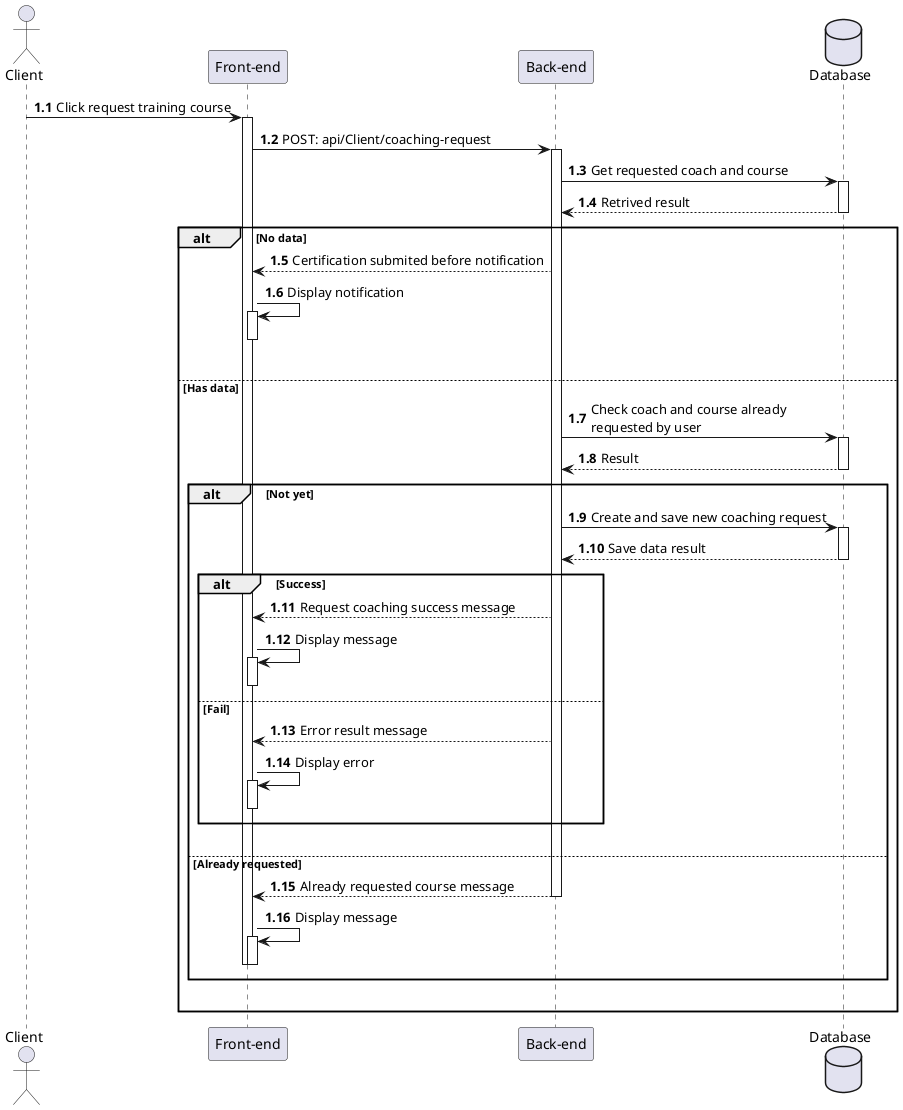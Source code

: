 @startuml RequestCoaching
actor Client as user
participant "Front-end" as client
participant "Back-end" as server 
database "Database" as db

autonumber 1.1 "<b>0:"

user -> client++ : Click request training course
client -> server++ : POST: api/Client/coaching-request
server -> db++ : Get requested coach and course 
db --> server : Retrived result
deactivate

alt No data
    server --> client : Certification submited before notification
    client -> client ++: Display notification
    deactivate 
    |||
else Has data
    server -> db++ : Check coach and course already\nrequested by user
    db --> server : Result
    deactivate

    alt Not yet
        server -> db++ : Create and save new coaching request
        db --> server : Save data result
        deactivate
        alt Success
            server --> client : Request coaching success message
            client -> client++ : Display message
            deactivate
        else Fail
            server --> client : Error result message
            client -> client++ : Display error
            deactivate
        end
        |||
    else Already requested
        server --> client : Already requested course message
        deactivate
        client -> client++ : Display message
        deactivate
        deactivate
    end

    |||
end 
@enduml